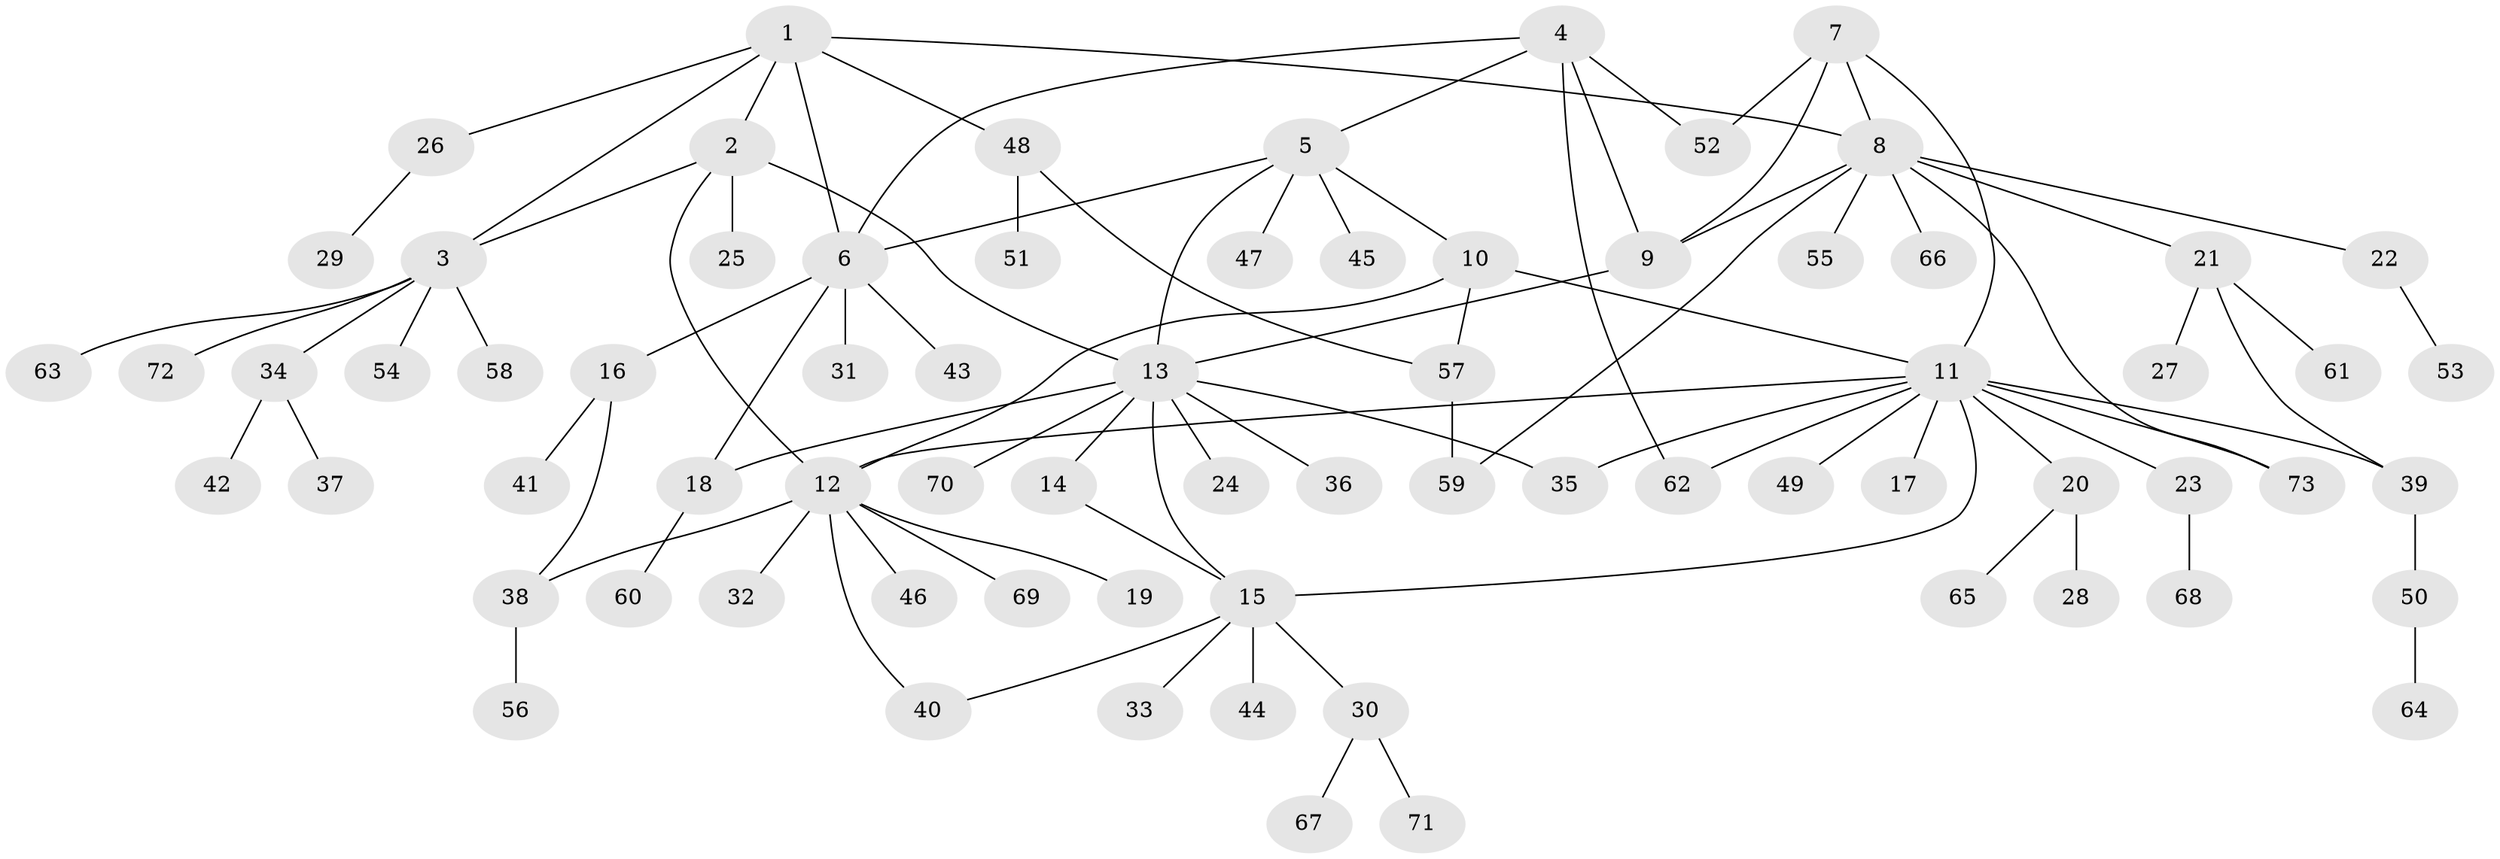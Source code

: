 // coarse degree distribution, {1: 0.9047619047619048, 8: 0.047619047619047616, 13: 0.047619047619047616}
// Generated by graph-tools (version 1.1) at 2025/59/03/04/25 21:59:04]
// undirected, 73 vertices, 93 edges
graph export_dot {
graph [start="1"]
  node [color=gray90,style=filled];
  1;
  2;
  3;
  4;
  5;
  6;
  7;
  8;
  9;
  10;
  11;
  12;
  13;
  14;
  15;
  16;
  17;
  18;
  19;
  20;
  21;
  22;
  23;
  24;
  25;
  26;
  27;
  28;
  29;
  30;
  31;
  32;
  33;
  34;
  35;
  36;
  37;
  38;
  39;
  40;
  41;
  42;
  43;
  44;
  45;
  46;
  47;
  48;
  49;
  50;
  51;
  52;
  53;
  54;
  55;
  56;
  57;
  58;
  59;
  60;
  61;
  62;
  63;
  64;
  65;
  66;
  67;
  68;
  69;
  70;
  71;
  72;
  73;
  1 -- 2;
  1 -- 3;
  1 -- 6;
  1 -- 8;
  1 -- 26;
  1 -- 48;
  2 -- 3;
  2 -- 12;
  2 -- 13;
  2 -- 25;
  3 -- 34;
  3 -- 54;
  3 -- 58;
  3 -- 63;
  3 -- 72;
  4 -- 5;
  4 -- 6;
  4 -- 9;
  4 -- 52;
  4 -- 62;
  5 -- 6;
  5 -- 10;
  5 -- 13;
  5 -- 45;
  5 -- 47;
  6 -- 16;
  6 -- 18;
  6 -- 31;
  6 -- 43;
  7 -- 8;
  7 -- 9;
  7 -- 11;
  7 -- 52;
  8 -- 9;
  8 -- 21;
  8 -- 22;
  8 -- 55;
  8 -- 59;
  8 -- 66;
  8 -- 73;
  9 -- 13;
  10 -- 11;
  10 -- 12;
  10 -- 57;
  11 -- 12;
  11 -- 15;
  11 -- 17;
  11 -- 20;
  11 -- 23;
  11 -- 35;
  11 -- 39;
  11 -- 49;
  11 -- 62;
  11 -- 73;
  12 -- 19;
  12 -- 32;
  12 -- 38;
  12 -- 40;
  12 -- 46;
  12 -- 69;
  13 -- 14;
  13 -- 15;
  13 -- 18;
  13 -- 24;
  13 -- 35;
  13 -- 36;
  13 -- 70;
  14 -- 15;
  15 -- 30;
  15 -- 33;
  15 -- 40;
  15 -- 44;
  16 -- 38;
  16 -- 41;
  18 -- 60;
  20 -- 28;
  20 -- 65;
  21 -- 27;
  21 -- 39;
  21 -- 61;
  22 -- 53;
  23 -- 68;
  26 -- 29;
  30 -- 67;
  30 -- 71;
  34 -- 37;
  34 -- 42;
  38 -- 56;
  39 -- 50;
  48 -- 51;
  48 -- 57;
  50 -- 64;
  57 -- 59;
}
